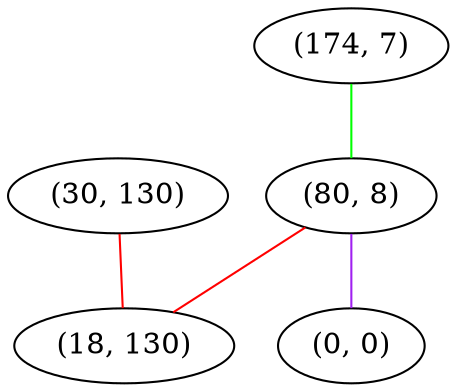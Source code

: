 graph "" {
"(30, 130)";
"(174, 7)";
"(80, 8)";
"(0, 0)";
"(18, 130)";
"(30, 130)" -- "(18, 130)"  [color=red, key=0, weight=1];
"(174, 7)" -- "(80, 8)"  [color=green, key=0, weight=2];
"(80, 8)" -- "(0, 0)"  [color=purple, key=0, weight=4];
"(80, 8)" -- "(18, 130)"  [color=red, key=0, weight=1];
}
